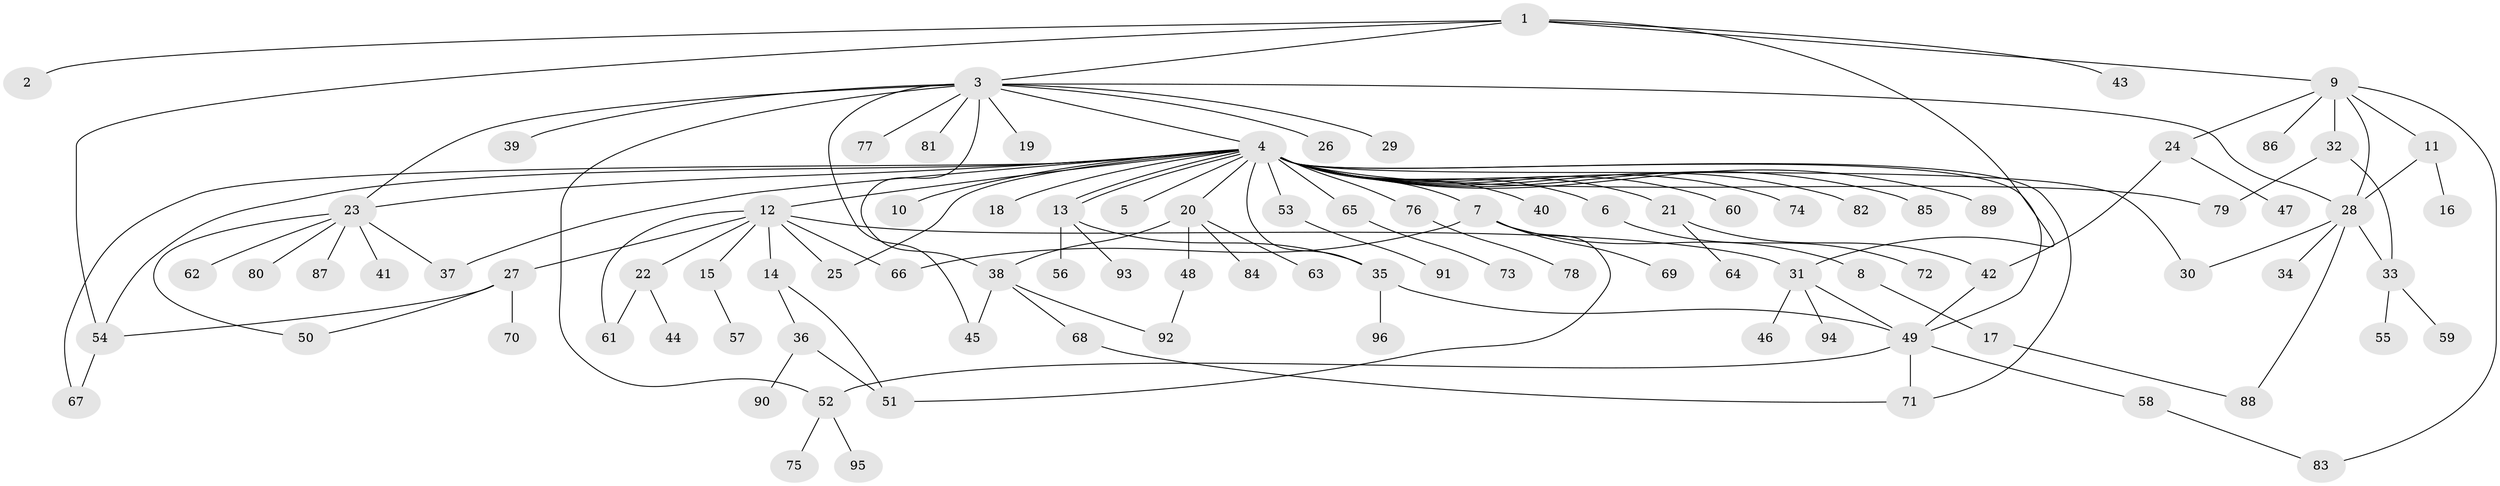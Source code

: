 // Generated by graph-tools (version 1.1) at 2025/50/03/09/25 03:50:00]
// undirected, 96 vertices, 126 edges
graph export_dot {
graph [start="1"]
  node [color=gray90,style=filled];
  1;
  2;
  3;
  4;
  5;
  6;
  7;
  8;
  9;
  10;
  11;
  12;
  13;
  14;
  15;
  16;
  17;
  18;
  19;
  20;
  21;
  22;
  23;
  24;
  25;
  26;
  27;
  28;
  29;
  30;
  31;
  32;
  33;
  34;
  35;
  36;
  37;
  38;
  39;
  40;
  41;
  42;
  43;
  44;
  45;
  46;
  47;
  48;
  49;
  50;
  51;
  52;
  53;
  54;
  55;
  56;
  57;
  58;
  59;
  60;
  61;
  62;
  63;
  64;
  65;
  66;
  67;
  68;
  69;
  70;
  71;
  72;
  73;
  74;
  75;
  76;
  77;
  78;
  79;
  80;
  81;
  82;
  83;
  84;
  85;
  86;
  87;
  88;
  89;
  90;
  91;
  92;
  93;
  94;
  95;
  96;
  1 -- 2;
  1 -- 3;
  1 -- 9;
  1 -- 31;
  1 -- 43;
  1 -- 54;
  3 -- 4;
  3 -- 19;
  3 -- 23;
  3 -- 26;
  3 -- 28;
  3 -- 29;
  3 -- 38;
  3 -- 39;
  3 -- 45;
  3 -- 52;
  3 -- 77;
  3 -- 81;
  4 -- 5;
  4 -- 6;
  4 -- 7;
  4 -- 10;
  4 -- 12;
  4 -- 13;
  4 -- 13;
  4 -- 18;
  4 -- 20;
  4 -- 21;
  4 -- 23;
  4 -- 25;
  4 -- 30;
  4 -- 35;
  4 -- 37;
  4 -- 40;
  4 -- 49;
  4 -- 53;
  4 -- 54;
  4 -- 60;
  4 -- 65;
  4 -- 67;
  4 -- 71;
  4 -- 74;
  4 -- 76;
  4 -- 79;
  4 -- 82;
  4 -- 85;
  4 -- 89;
  6 -- 72;
  7 -- 8;
  7 -- 51;
  7 -- 66;
  7 -- 69;
  8 -- 17;
  9 -- 11;
  9 -- 24;
  9 -- 28;
  9 -- 32;
  9 -- 83;
  9 -- 86;
  11 -- 16;
  11 -- 28;
  12 -- 14;
  12 -- 15;
  12 -- 22;
  12 -- 25;
  12 -- 27;
  12 -- 31;
  12 -- 61;
  12 -- 66;
  13 -- 35;
  13 -- 56;
  13 -- 93;
  14 -- 36;
  14 -- 51;
  15 -- 57;
  17 -- 88;
  20 -- 38;
  20 -- 48;
  20 -- 63;
  20 -- 84;
  21 -- 42;
  21 -- 64;
  22 -- 44;
  22 -- 61;
  23 -- 37;
  23 -- 41;
  23 -- 50;
  23 -- 62;
  23 -- 80;
  23 -- 87;
  24 -- 42;
  24 -- 47;
  27 -- 50;
  27 -- 54;
  27 -- 70;
  28 -- 30;
  28 -- 33;
  28 -- 34;
  28 -- 88;
  31 -- 46;
  31 -- 49;
  31 -- 94;
  32 -- 33;
  32 -- 79;
  33 -- 55;
  33 -- 59;
  35 -- 49;
  35 -- 96;
  36 -- 51;
  36 -- 90;
  38 -- 45;
  38 -- 68;
  38 -- 92;
  42 -- 49;
  48 -- 92;
  49 -- 52;
  49 -- 58;
  49 -- 71;
  52 -- 75;
  52 -- 95;
  53 -- 91;
  54 -- 67;
  58 -- 83;
  65 -- 73;
  68 -- 71;
  76 -- 78;
}
